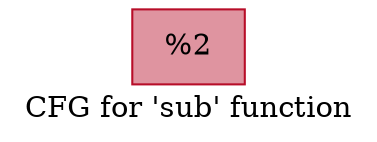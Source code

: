 digraph "CFG for 'sub' function" {
	label="CFG for 'sub' function";

	Node0x55d7e25252e0 [shape=record,color="#b70d28ff", style=filled, fillcolor="#b70d2870",label="{%2 }"];
}
